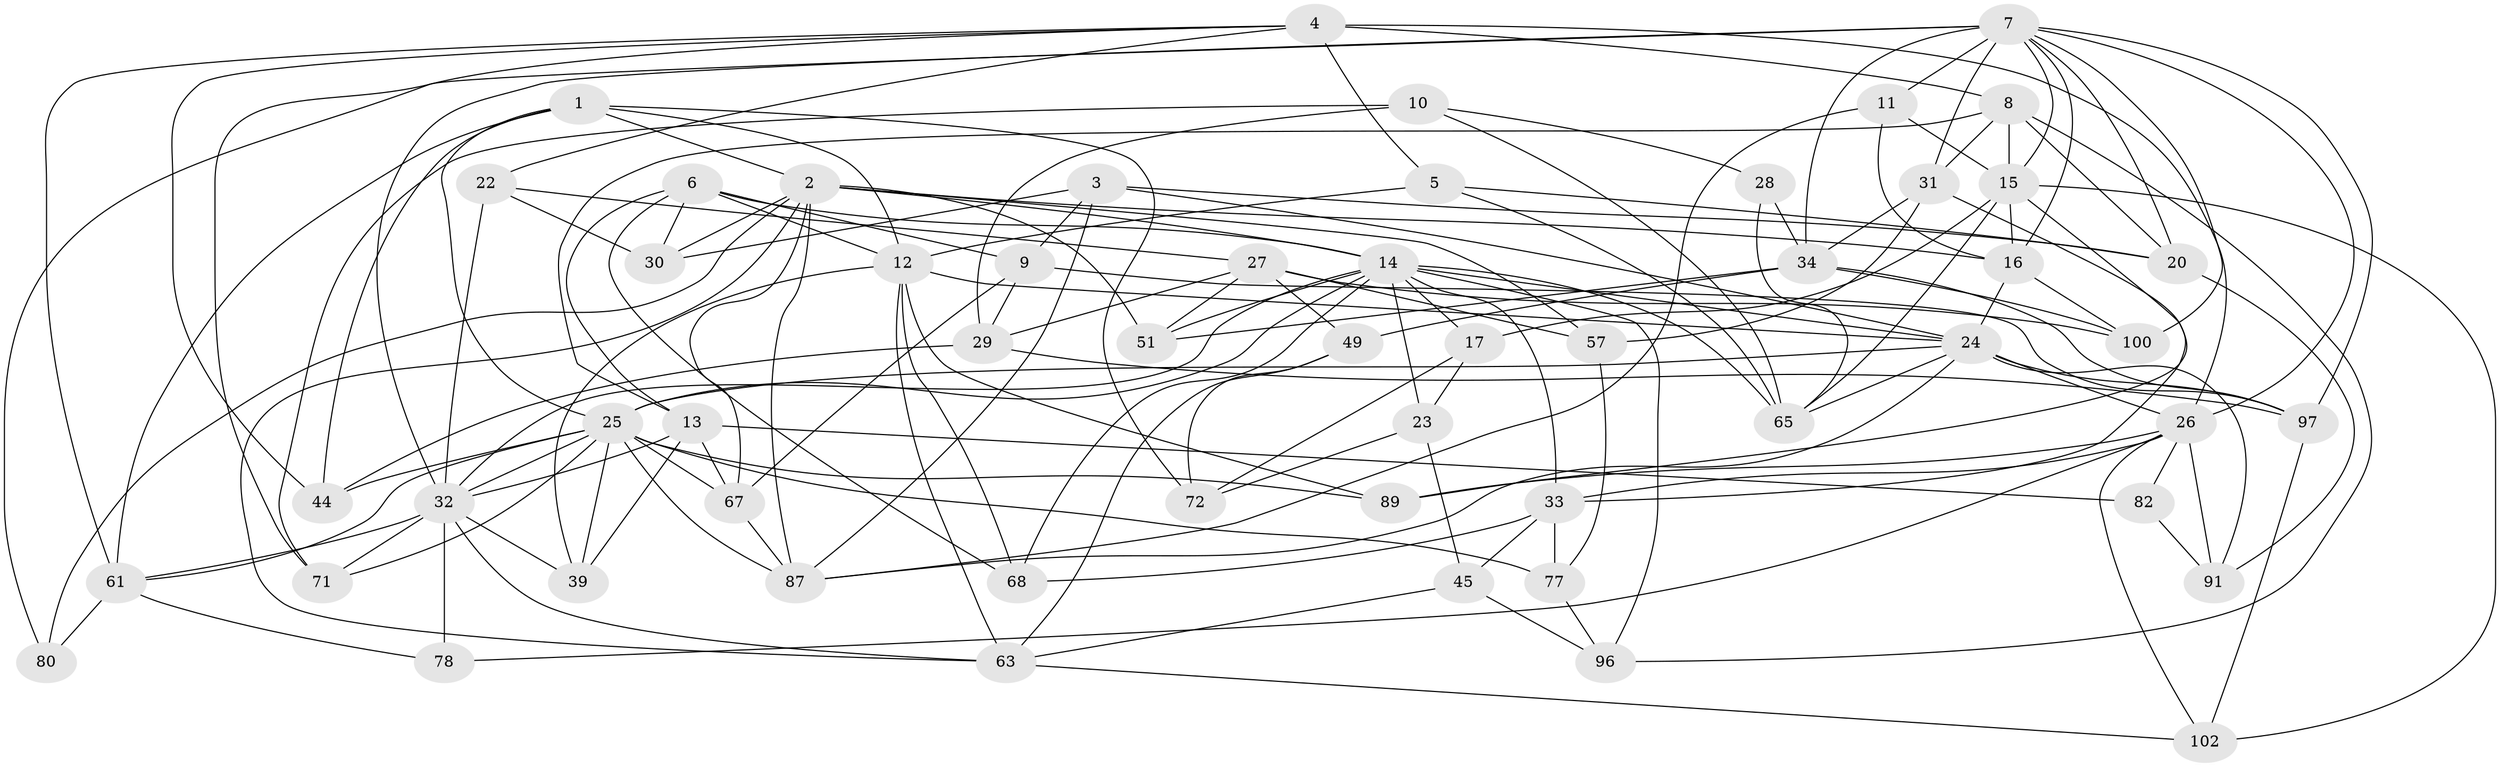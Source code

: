 // original degree distribution, {4: 1.0}
// Generated by graph-tools (version 1.1) at 2025/16/03/09/25 04:16:30]
// undirected, 55 vertices, 153 edges
graph export_dot {
graph [start="1"]
  node [color=gray90,style=filled];
  1 [super="+92"];
  2 [super="+43+53+55"];
  3 [super="+54"];
  4 [super="+35"];
  5;
  6 [super="+109"];
  7 [super="+18+56"];
  8 [super="+58"];
  9 [super="+69"];
  10;
  11;
  12 [super="+42"];
  13 [super="+79+85"];
  14 [super="+19"];
  15 [super="+37+46"];
  16 [super="+40"];
  17;
  20 [super="+81"];
  22;
  23;
  24 [super="+76+86"];
  25 [super="+66"];
  26 [super="+38+47"];
  27 [super="+48"];
  28;
  29 [super="+101"];
  30;
  31 [super="+50"];
  32 [super="+41+84"];
  33 [super="+74"];
  34 [super="+64+95"];
  39;
  44;
  45;
  49;
  51;
  57;
  61 [super="+62"];
  63 [super="+75"];
  65 [super="+88"];
  67 [super="+108"];
  68;
  71;
  72;
  77;
  78;
  80;
  82;
  87 [super="+106"];
  89;
  91;
  96;
  97 [super="+104"];
  100;
  102;
  1 -- 72;
  1 -- 61;
  1 -- 12;
  1 -- 44;
  1 -- 2;
  1 -- 25;
  2 -- 63;
  2 -- 16;
  2 -- 80 [weight=2];
  2 -- 87 [weight=2];
  2 -- 51;
  2 -- 57;
  2 -- 14;
  2 -- 67;
  2 -- 30;
  3 -- 20 [weight=2];
  3 -- 9;
  3 -- 24;
  3 -- 30;
  3 -- 87;
  4 -- 22;
  4 -- 5;
  4 -- 61;
  4 -- 71;
  4 -- 8 [weight=2];
  4 -- 26;
  4 -- 44;
  5 -- 65;
  5 -- 12;
  5 -- 20;
  6 -- 68;
  6 -- 30;
  6 -- 9;
  6 -- 12;
  6 -- 13;
  6 -- 14;
  7 -- 31 [weight=2];
  7 -- 100;
  7 -- 11;
  7 -- 80;
  7 -- 32;
  7 -- 15;
  7 -- 26;
  7 -- 16;
  7 -- 97;
  7 -- 20;
  7 -- 34;
  8 -- 31;
  8 -- 96;
  8 -- 20;
  8 -- 13 [weight=2];
  8 -- 15;
  9 -- 97;
  9 -- 29 [weight=2];
  9 -- 67;
  10 -- 71;
  10 -- 29;
  10 -- 28;
  10 -- 65;
  11 -- 87;
  11 -- 16;
  11 -- 15;
  12 -- 89;
  12 -- 63;
  12 -- 68;
  12 -- 39;
  12 -- 24;
  13 -- 67;
  13 -- 39;
  13 -- 82;
  13 -- 32 [weight=2];
  14 -- 96;
  14 -- 65;
  14 -- 33;
  14 -- 68;
  14 -- 17;
  14 -- 51;
  14 -- 23;
  14 -- 24;
  14 -- 32;
  14 -- 25;
  15 -- 89;
  15 -- 65;
  15 -- 16;
  15 -- 17;
  15 -- 102;
  16 -- 100;
  16 -- 24;
  17 -- 23;
  17 -- 72;
  20 -- 91;
  22 -- 30;
  22 -- 27;
  22 -- 32;
  23 -- 45;
  23 -- 72;
  24 -- 65;
  24 -- 97;
  24 -- 26;
  24 -- 91;
  24 -- 25;
  24 -- 87;
  25 -- 44;
  25 -- 67;
  25 -- 32;
  25 -- 89;
  25 -- 39;
  25 -- 71;
  25 -- 77;
  25 -- 87;
  25 -- 61;
  26 -- 33;
  26 -- 89;
  26 -- 82 [weight=2];
  26 -- 102;
  26 -- 91;
  26 -- 78;
  27 -- 100;
  27 -- 29;
  27 -- 49;
  27 -- 51;
  27 -- 57;
  28 -- 65;
  28 -- 34 [weight=2];
  29 -- 44;
  29 -- 97;
  31 -- 33;
  31 -- 34;
  31 -- 57;
  32 -- 78 [weight=2];
  32 -- 71;
  32 -- 63;
  32 -- 61;
  32 -- 39;
  33 -- 68;
  33 -- 77;
  33 -- 45;
  34 -- 51;
  34 -- 100;
  34 -- 97;
  34 -- 49;
  45 -- 96;
  45 -- 63;
  49 -- 72;
  49 -- 63;
  57 -- 77;
  61 -- 80;
  61 -- 78;
  63 -- 102;
  67 -- 87 [weight=2];
  77 -- 96;
  82 -- 91;
  97 -- 102;
}
